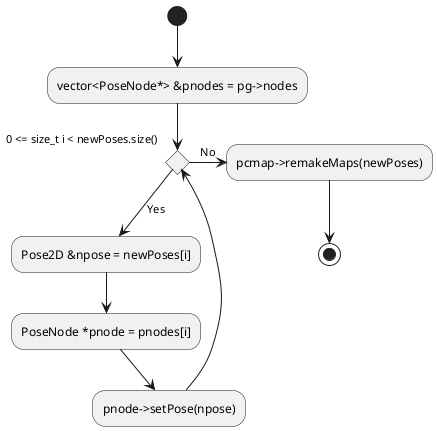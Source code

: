 @startuml

(*) --> "vector<PoseNode*> &pnodes = pg->nodes"
--> if "0 <= size_t i < newPoses.size()" as for_i then
--> [Yes] "Pose2D &npose = newPoses[i]"
--> "PoseNode *pnode = pnodes[i]"
--> "pnode->setPose(npose)"
--> for_i
else
-> [No] "pcmap->remakeMaps(newPoses)"
--> (*)

@enduml